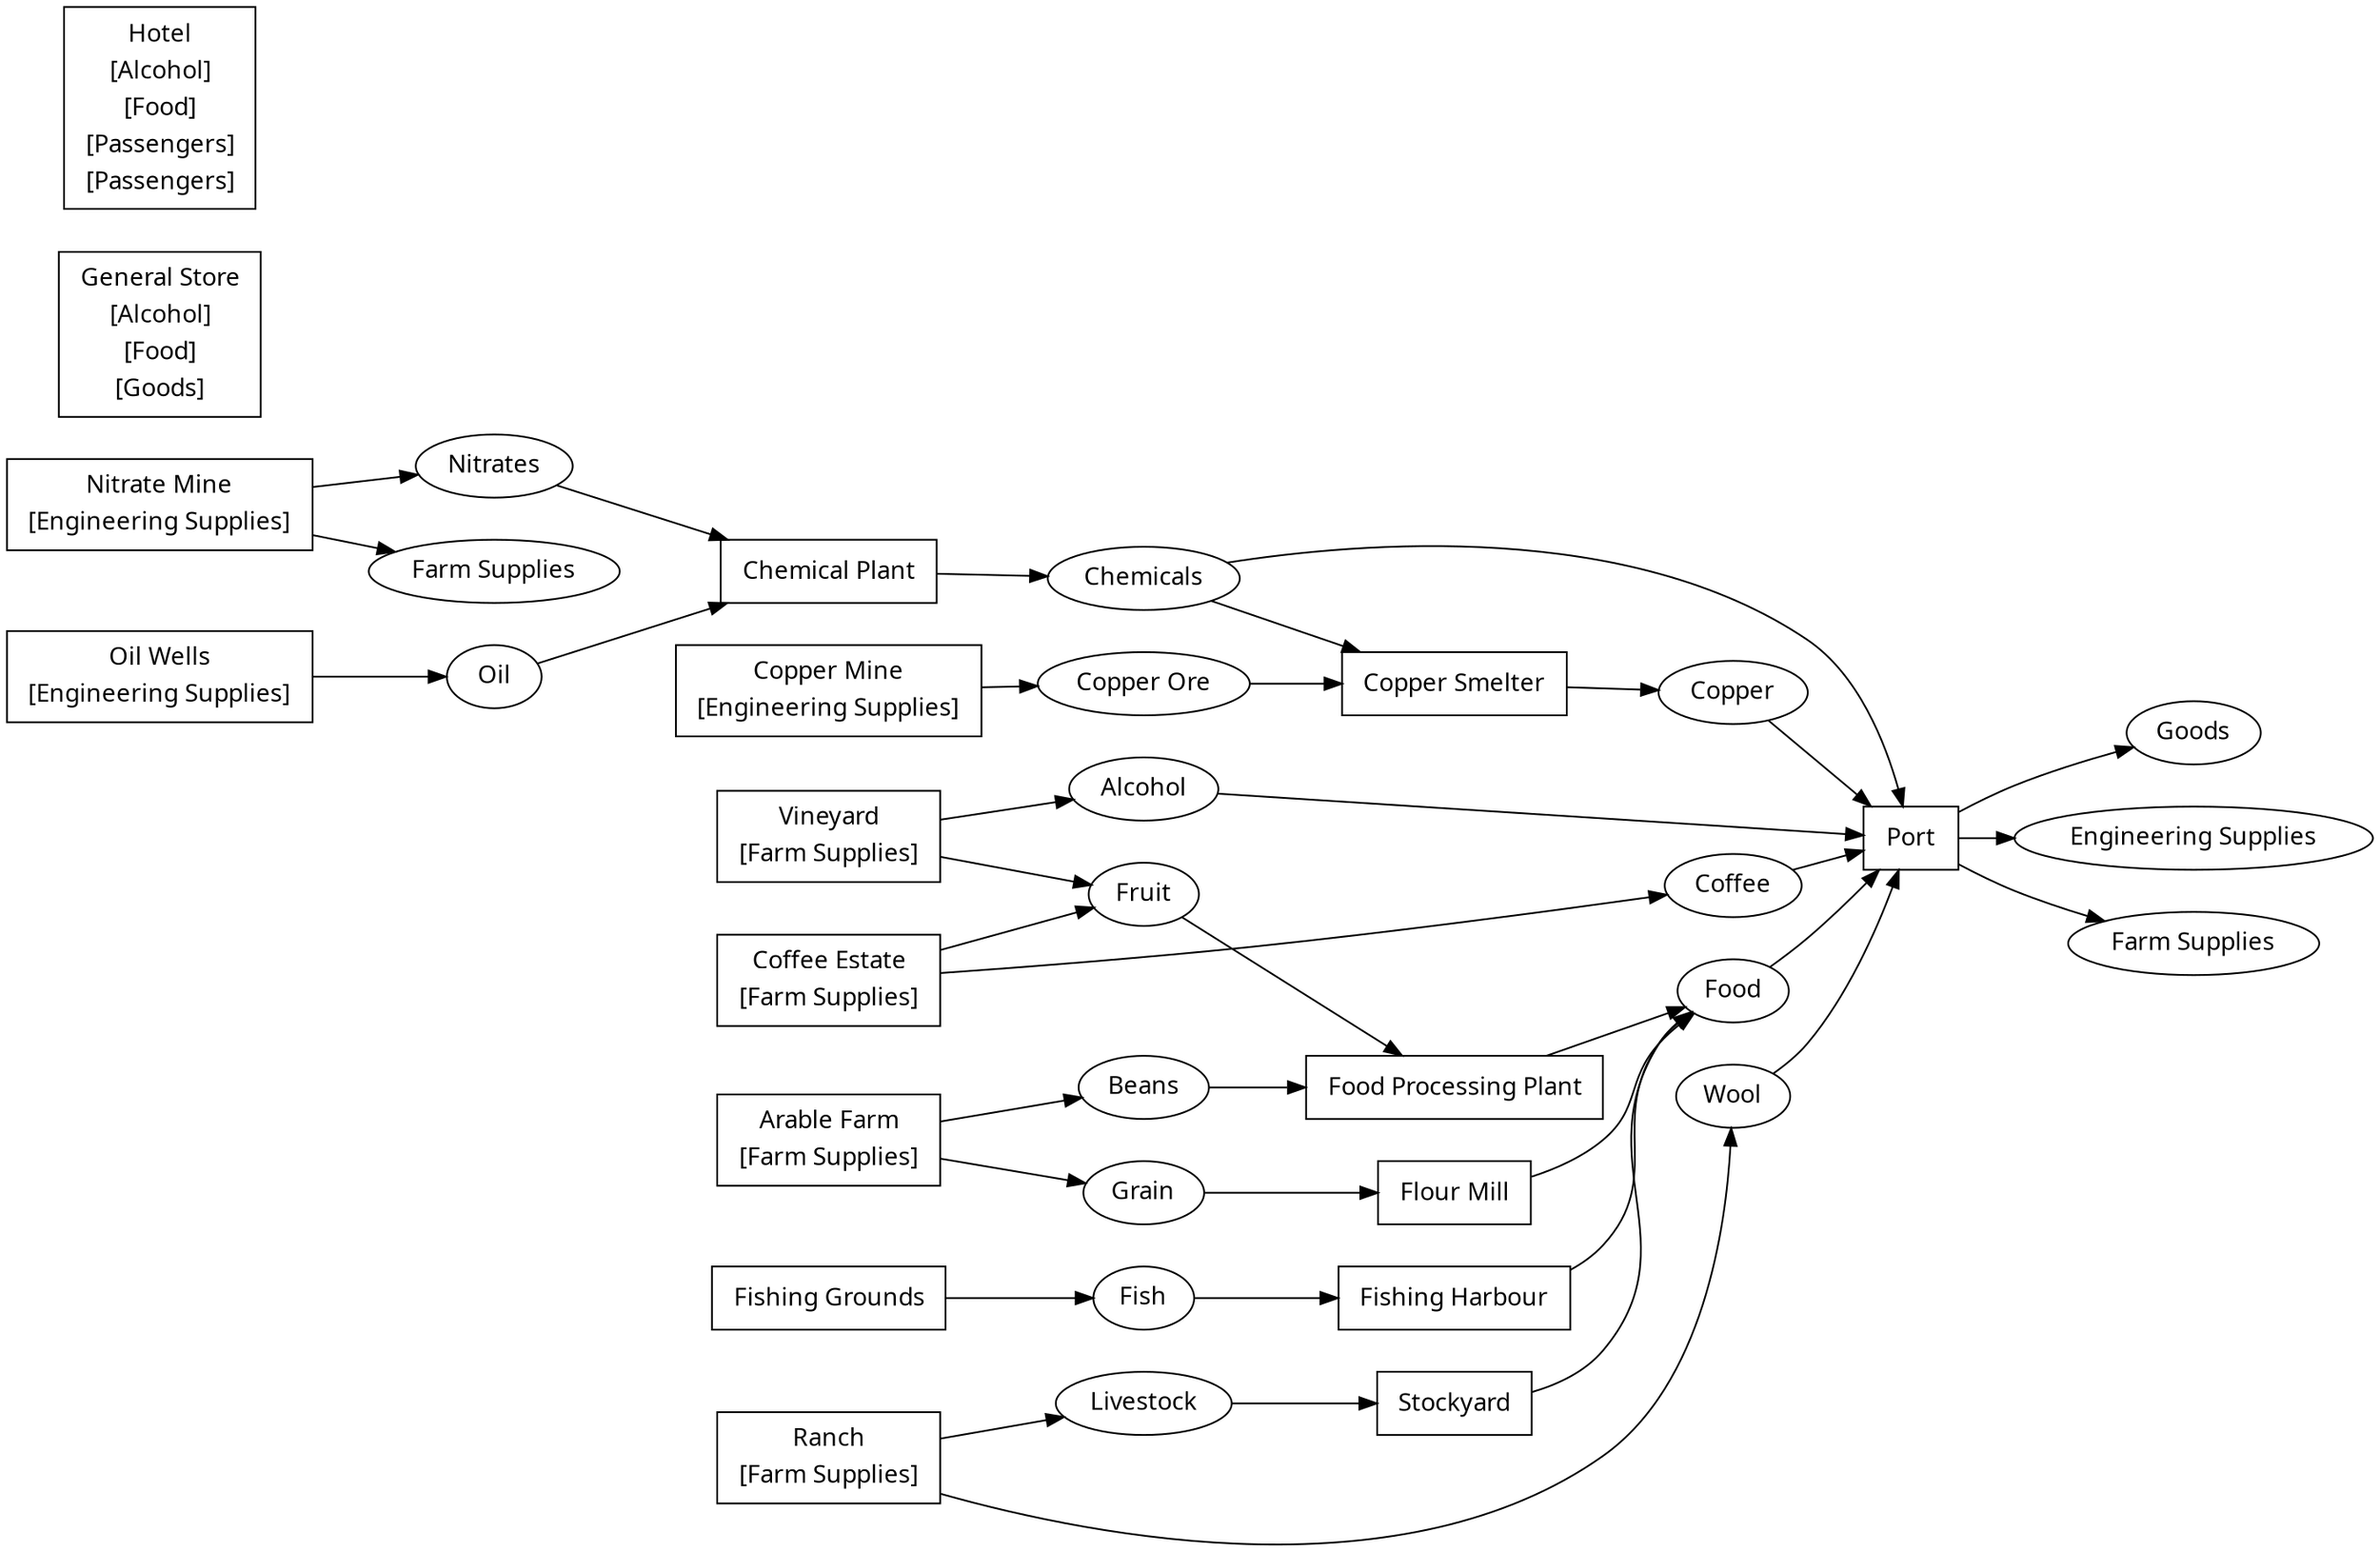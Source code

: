 digraph tropic_basic {
	graph [fname="docs/html/tropic_basic.dot",
		fontname="sans-serif",
		nodesep=0.33,
		rankdir=LR,
		ranksep=0.44,
		stylesheet="static/css/cargoflow_styles.css",
		tooltip="Tropic Basic"
	];
	C_alcohol	[fontname="sans-serif",
		href="cargos.html#alcohol",
		id=alcohol,
		label=Alcohol,
		shape=ellipse,
		target=_top];
	I_port	[fontname="sans-serif",
		href="industries.html#port",
		id=port,
		label=<
            <table border="0" cellborder="0">
                <tr><td>Port</td></tr>
                
                    
                    
                    
                
                    
                    
                    
                
                    
                    
                    
                
                    
                    
                    
                
                    
                    
                    
                
                    
                    
                    
                
            </table>
        >,
		shape=box,
		target=_top,
		tooltip=Port];
	C_alcohol -> I_port	[tooltip="Alcohol -> Port",
		weight=6];
	C_beans	[fontname="sans-serif",
		href="cargos.html#beans",
		id=beans,
		label=Beans,
		shape=ellipse,
		target=_top];
	I_food_processor	[fontname="sans-serif",
		href="industries.html#food_processor",
		id=food_processor,
		label=<
            <table border="0" cellborder="0">
                <tr><td>Food Processing Plant</td></tr>
                
                    
                    
                    
                
                    
                    
                    
                
            </table>
        >,
		shape=box,
		target=_top,
		tooltip="Food Processing Plant"];
	C_beans -> I_food_processor	[tooltip="Beans -> Food Processing Plant",
		weight=2];
	C_chemicals	[fontname="sans-serif",
		href="cargos.html#chemicals",
		id=chemicals,
		label=Chemicals,
		shape=ellipse,
		target=_top];
	I_copper_refinery	[fontname="sans-serif",
		href="industries.html#copper_refinery",
		id=copper_refinery,
		label=<
            <table border="0" cellborder="0">
                <tr><td>Copper Smelter</td></tr>
                
                    
                    
                    
                
                    
                    
                    
                
            </table>
        >,
		shape=box,
		target=_top,
		tooltip="Copper Smelter"];
	C_chemicals -> I_copper_refinery	[tooltip="Chemicals -> Copper Smelter",
		weight=2];
	C_chemicals -> I_port	[tooltip="Chemicals -> Port",
		weight=6];
	C_coffee	[fontname="sans-serif",
		href="cargos.html#coffee",
		id=coffee,
		label=Coffee,
		shape=ellipse,
		target=_top];
	C_coffee -> I_port	[tooltip="Coffee -> Port",
		weight=6];
	C_copper	[fontname="sans-serif",
		href="cargos.html#copper",
		id=copper,
		label=Copper,
		shape=ellipse,
		target=_top];
	C_copper -> I_port	[tooltip="Copper -> Port",
		weight=6];
	C_copper_ore	[fontname="sans-serif",
		href="cargos.html#copper_ore",
		id=copper_ore,
		label="Copper Ore",
		shape=ellipse,
		target=_top];
	C_copper_ore -> I_copper_refinery	[tooltip="Copper Ore -> Copper Smelter",
		weight=2];
	C_fish	[fontname="sans-serif",
		href="cargos.html#fish",
		id=fish,
		label=Fish,
		shape=ellipse,
		target=_top];
	I_fishing_harbour	[fontname="sans-serif",
		href="industries.html#fishing_harbour",
		id=fishing_harbour,
		label=<
            <table border="0" cellborder="0">
                <tr><td>Fishing Harbour</td></tr>
                
                    
                    
                    
                
            </table>
        >,
		shape=box,
		target=_top,
		tooltip="Fishing Harbour"];
	C_fish -> I_fishing_harbour	[tooltip="Fish -> Fishing Harbour",
		weight=1];
	C_food	[fontname="sans-serif",
		href="cargos.html#food",
		id=food,
		label=Food,
		shape=ellipse,
		target=_top];
	C_food -> I_port	[tooltip="Food -> Port",
		weight=6];
	C_fruits	[fontname="sans-serif",
		href="cargos.html#fruits",
		id=fruits,
		label=Fruit,
		shape=ellipse,
		target=_top];
	C_fruits -> I_food_processor	[tooltip="Fruit -> Food Processing Plant",
		weight=2];
	C_goods	[fontname="sans-serif",
		href="cargos.html#goods",
		id=goods,
		label=Goods,
		shape=ellipse,
		target=_top];
	C_grain	[fontname="sans-serif",
		href="cargos.html#grain",
		id=grain,
		label=Grain,
		shape=ellipse,
		target=_top];
	I_flour_mill	[fontname="sans-serif",
		href="industries.html#flour_mill",
		id=flour_mill,
		label=<
            <table border="0" cellborder="0">
                <tr><td>Flour Mill</td></tr>
                
                    
                    
                    
                
            </table>
        >,
		shape=box,
		target=_top,
		tooltip="Flour Mill"];
	C_grain -> I_flour_mill	[tooltip="Grain -> Flour Mill",
		weight=1];
	C_livestock	[fontname="sans-serif",
		href="cargos.html#livestock",
		id=livestock,
		label=Livestock,
		shape=ellipse,
		target=_top];
	I_stockyard	[fontname="sans-serif",
		href="industries.html#stockyard",
		id=stockyard,
		label=<
            <table border="0" cellborder="0">
                <tr><td>Stockyard</td></tr>
                
                    
                    
                    
                
            </table>
        >,
		shape=box,
		target=_top,
		tooltip=Stockyard];
	C_livestock -> I_stockyard	[tooltip="Livestock -> Stockyard",
		weight=1];
	C_nitrates	[fontname="sans-serif",
		href="cargos.html#nitrates",
		id=nitrates,
		label=Nitrates,
		shape=ellipse,
		target=_top];
	I_chemical_plant	[fontname="sans-serif",
		href="industries.html#chemical_plant",
		id=chemical_plant,
		label=<
            <table border="0" cellborder="0">
                <tr><td>Chemical Plant</td></tr>
                
                    
                    
                    
                
                    
                    
                    
                
            </table>
        >,
		shape=box,
		target=_top,
		tooltip="Chemical Plant"];
	C_nitrates -> I_chemical_plant	[tooltip="Nitrates -> Chemical Plant",
		weight=2];
	C_oil	[fontname="sans-serif",
		href="cargos.html#oil",
		id=oil,
		label=Oil,
		shape=ellipse,
		target=_top];
	C_oil -> I_chemical_plant	[tooltip="Oil -> Chemical Plant",
		weight=2];
	C_wool	[fontname="sans-serif",
		href="cargos.html#wool",
		id=wool,
		label=Wool,
		shape=ellipse,
		target=_top];
	C_wool -> I_port	[tooltip="Wool -> Port",
		weight=6];
	I_arable_farm	[fontname="sans-serif",
		href="industries.html#arable_farm",
		id=arable_farm,
		label=<
            <table border="0" cellborder="0">
                <tr><td>Arable Farm</td></tr>
                
                    
                        <tr><td>[Farm Supplies]</td></tr>
                    
                    
                    
                
            </table>
        >,
		shape=box,
		target=_top,
		tooltip="Arable Farm"];
	I_arable_farm -> C_beans	[tooltip="Arable Farm -> Beans",
		weight=2];
	I_arable_farm -> C_grain	[tooltip="Arable Farm -> Grain",
		weight=2];
	I_chemical_plant -> C_chemicals	[tooltip="Chemical Plant -> Chemicals",
		weight=1];
	I_coffee_estate	[fontname="sans-serif",
		href="industries.html#coffee_estate",
		id=coffee_estate,
		label=<
            <table border="0" cellborder="0">
                <tr><td>Coffee Estate</td></tr>
                
                    
                        <tr><td>[Farm Supplies]</td></tr>
                    
                    
                    
                
            </table>
        >,
		shape=box,
		target=_top,
		tooltip="Coffee Estate"];
	I_coffee_estate -> C_coffee	[tooltip="Coffee Estate -> Coffee",
		weight=2];
	I_coffee_estate -> C_fruits	[tooltip="Coffee Estate -> Fruit",
		weight=2];
	I_copper_mine	[fontname="sans-serif",
		href="industries.html#copper_mine",
		id=copper_mine,
		label=<
            <table border="0" cellborder="0">
                <tr><td>Copper Mine</td></tr>
                
                    
                        <tr><td>[Engineering Supplies]</td></tr>
                    
                    
                    
                
            </table>
        >,
		shape=box,
		target=_top,
		tooltip="Copper Mine"];
	I_copper_mine -> C_copper_ore	[tooltip="Copper Mine -> Copper Ore",
		weight=1];
	I_copper_refinery -> C_copper	[tooltip="Copper Smelter -> Copper",
		weight=1];
	I_fishing_grounds	[fontname="sans-serif",
		href="industries.html#fishing_grounds",
		id=fishing_grounds,
		label=<
            <table border="0" cellborder="0">
                <tr><td>Fishing Grounds</td></tr>
                
            </table>
        >,
		shape=box,
		target=_top,
		tooltip="Fishing Grounds"];
	I_fishing_grounds -> C_fish	[tooltip="Fishing Grounds -> Fish",
		weight=1];
	I_fishing_harbour -> C_food	[tooltip="Fishing Harbour -> Food",
		weight=1];
	I_flour_mill -> C_food	[tooltip="Flour Mill -> Food",
		weight=1];
	I_food_processor -> C_food	[tooltip="Food Processing Plant -> Food",
		weight=1];
	I_general_store	[fontname="sans-serif",
		href="industries.html#general_store",
		id=general_store,
		label=<
            <table border="0" cellborder="0">
                <tr><td>General Store</td></tr>
                
                    
                    
                    
                        <tr><td>[Alcohol]</td></tr>
                    
                
                    
                    
                    
                        <tr><td>[Food]</td></tr>
                    
                
                    
                    
                    
                        <tr><td>[Goods]</td></tr>
                    
                
            </table>
        >,
		shape=box,
		target=_top,
		tooltip="General Store"];
	I_hotel	[fontname="sans-serif",
		href="industries.html#hotel",
		id=hotel,
		label=<
            <table border="0" cellborder="0">
                <tr><td>Hotel</td></tr>
                
                    
                    
                    
                        <tr><td>[Alcohol]</td></tr>
                    
                
                    
                    
                    
                        <tr><td>[Food]</td></tr>
                    
                
                    
                    
                        <tr><td>[Passengers]</td></tr>
                    
                    
                        <tr><td>[Passengers]</td></tr>
                    
                
            </table>
        >,
		shape=box,
		target=_top,
		tooltip=Hotel];
	I_nitrate_mine	[fontname="sans-serif",
		href="industries.html#nitrate_mine",
		id=nitrate_mine,
		label=<
            <table border="0" cellborder="0">
                <tr><td>Nitrate Mine</td></tr>
                
                    
                        <tr><td>[Engineering Supplies]</td></tr>
                    
                    
                    
                
            </table>
        >,
		shape=box,
		target=_top,
		tooltip="Nitrate Mine"];
	I_nitrate_mine -> C_nitrates	[tooltip="Nitrate Mine -> Nitrates",
		weight=2];
	C_farm_supplies_nitrate_mine	[fontname="sans-serif",
		href="cargos.html#farm_supplies",
		id=farm_supplies,
		label="Farm Supplies",
		shape=ellipse,
		target=_top];
	I_nitrate_mine -> C_farm_supplies_nitrate_mine	[tooltip="Nitrate Mine -> Farm Supplies",
		weight=2];
	I_oil_wells	[fontname="sans-serif",
		href="industries.html#oil_wells",
		id=oil_wells,
		label=<
            <table border="0" cellborder="0">
                <tr><td>Oil Wells</td></tr>
                
                    
                        <tr><td>[Engineering Supplies]</td></tr>
                    
                    
                    
                
            </table>
        >,
		shape=box,
		target=_top,
		tooltip="Oil Wells"];
	I_oil_wells -> C_oil	[tooltip="Oil Wells -> Oil",
		weight=1];
	I_port -> C_goods	[tooltip="Port -> Goods",
		weight=3];
	C_engineering_supplies_port	[fontname="sans-serif",
		href="cargos.html#engineering_supplies",
		id=engineering_supplies,
		label="Engineering Supplies",
		shape=ellipse,
		target=_top];
	I_port -> C_engineering_supplies_port	[tooltip="Port -> Engineering Supplies",
		weight=3];
	C_farm_supplies_port	[fontname="sans-serif",
		href="cargos.html#farm_supplies",
		id=farm_supplies,
		label="Farm Supplies",
		shape=ellipse,
		target=_top];
	I_port -> C_farm_supplies_port	[tooltip="Port -> Farm Supplies",
		weight=3];
	I_ranch	[fontname="sans-serif",
		href="industries.html#ranch",
		id=ranch,
		label=<
            <table border="0" cellborder="0">
                <tr><td>Ranch</td></tr>
                
                    
                        <tr><td>[Farm Supplies]</td></tr>
                    
                    
                    
                
            </table>
        >,
		shape=box,
		target=_top,
		tooltip=Ranch];
	I_ranch -> C_livestock	[tooltip="Ranch -> Livestock",
		weight=2];
	I_ranch -> C_wool	[tooltip="Ranch -> Wool",
		weight=2];
	I_stockyard -> C_food	[tooltip="Stockyard -> Food",
		weight=1];
	I_vineyard	[fontname="sans-serif",
		href="industries.html#vineyard",
		id=vineyard,
		label=<
            <table border="0" cellborder="0">
                <tr><td>Vineyard</td></tr>
                
                    
                        <tr><td>[Farm Supplies]</td></tr>
                    
                    
                    
                
            </table>
        >,
		shape=box,
		target=_top,
		tooltip=Vineyard];
	I_vineyard -> C_alcohol	[tooltip="Vineyard -> Alcohol",
		weight=2];
	I_vineyard -> C_fruits	[tooltip="Vineyard -> Fruit",
		weight=2];
}
